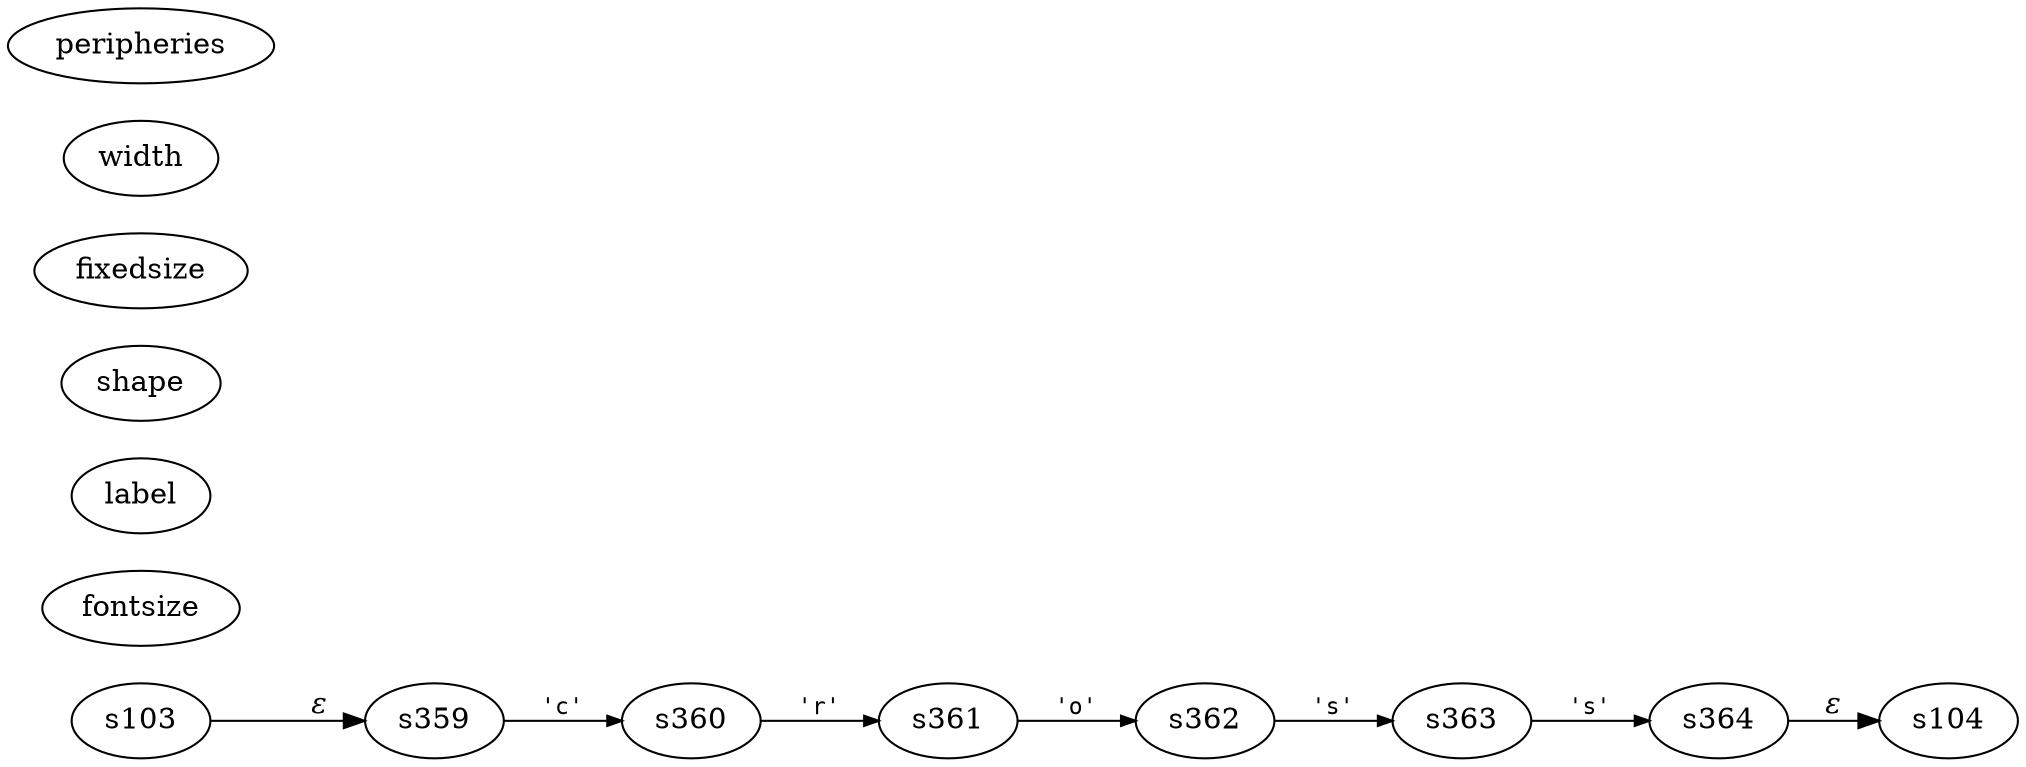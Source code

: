 digraph ATN {
rankdir=LR;
s104{fontsize:11, label:"104", shape:"doublecircle", fixedsize:true, width:.6};
s103{fontsize:11,label:"103", shape:"circle", fixedsize:true, width:.55, peripheries:1};
s359{fontsize:11,label:"359", shape:"circle", fixedsize:true, width:.55, peripheries:1};
s360{fontsize:11,label:"360", shape:"circle", fixedsize:true, width:.55, peripheries:1};
s361{fontsize:11,label:"361", shape:"circle", fixedsize:true, width:.55, peripheries:1};
s362{fontsize:11,label:"362", shape:"circle", fixedsize:true, width:.55, peripheries:1};
s363{fontsize:11,label:"363", shape:"circle", fixedsize:true, width:.55, peripheries:1};
s364{fontsize:11,label:"364", shape:"circle", fixedsize:true, width:.55, peripheries:1};
s103 -> s359 [fontname="Times-Italic", label="&epsilon;"];
s359 -> s360 [fontsize=11, fontname="Courier", arrowsize=.7, label = "'c'", arrowhead = normal];
s360 -> s361 [fontsize=11, fontname="Courier", arrowsize=.7, label = "'r'", arrowhead = normal];
s361 -> s362 [fontsize=11, fontname="Courier", arrowsize=.7, label = "'o'", arrowhead = normal];
s362 -> s363 [fontsize=11, fontname="Courier", arrowsize=.7, label = "'s'", arrowhead = normal];
s363 -> s364 [fontsize=11, fontname="Courier", arrowsize=.7, label = "'s'", arrowhead = normal];
s364 -> s104 [fontname="Times-Italic", label="&epsilon;"];
}
